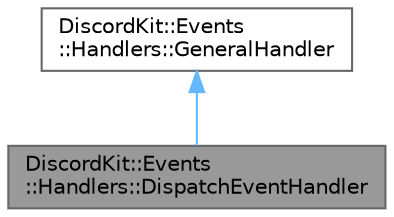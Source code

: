 digraph "DiscordKit::Events::Handlers::DispatchEventHandler"
{
 // LATEX_PDF_SIZE
  bgcolor="transparent";
  edge [fontname=Helvetica,fontsize=10,labelfontname=Helvetica,labelfontsize=10];
  node [fontname=Helvetica,fontsize=10,shape=box,height=0.2,width=0.4];
  Node1 [id="Node000001",label="DiscordKit::Events\l::Handlers::DispatchEventHandler",height=0.2,width=0.4,color="gray40", fillcolor="grey60", style="filled", fontcolor="black",tooltip=" "];
  Node2 -> Node1 [id="edge1_Node000001_Node000002",dir="back",color="steelblue1",style="solid",tooltip=" "];
  Node2 [id="Node000002",label="DiscordKit::Events\l::Handlers::GeneralHandler",height=0.2,width=0.4,color="gray40", fillcolor="white", style="filled",URL="$dc/dac/classDiscordKit_1_1Events_1_1Handlers_1_1GeneralHandler.html",tooltip=" "];
}
